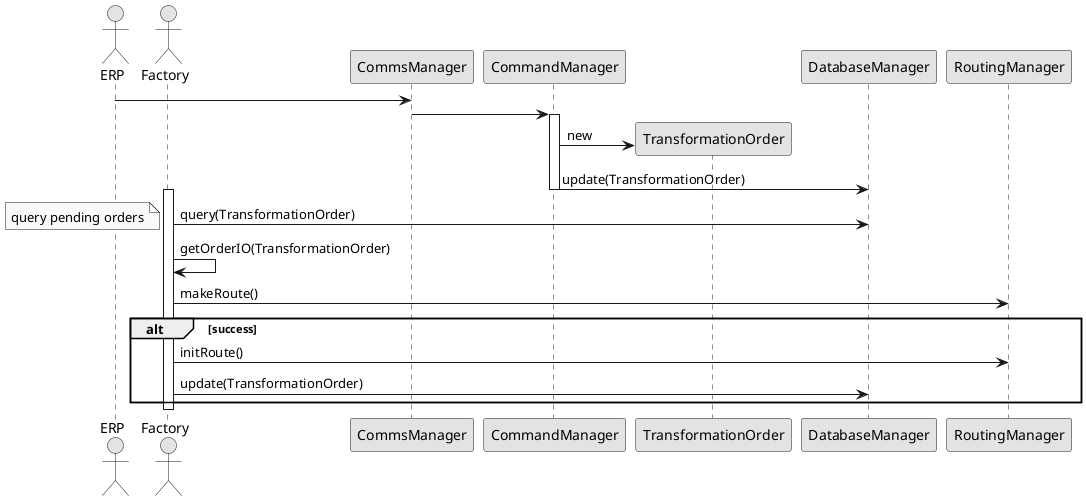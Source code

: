 @startuml

skinparam linetype ortho
skinparam Monochrome true
skinparam classAttributeIconSize 0

actor ERP as ERP
actor Factory as Factory

ERP -> CommsManager
CommsManager -> CommandManager

activate CommandManager
    
    create TransformationOrder 
    CommandManager -> TransformationOrder : new

    CommandManager -> DatabaseManager : update(TransformationOrder)

deactivate CommandManager

activate Factory

Factory -> DatabaseManager : query(TransformationOrder)
note left: query pending orders

Factory -> Factory : getOrderIO(TransformationOrder)

Factory -> RoutingManager: makeRoute()

alt success    
    Factory -> RoutingManager: initRoute()

    Factory -> DatabaseManager: update(TransformationOrder)
end


deactivate Factory

@enduml
